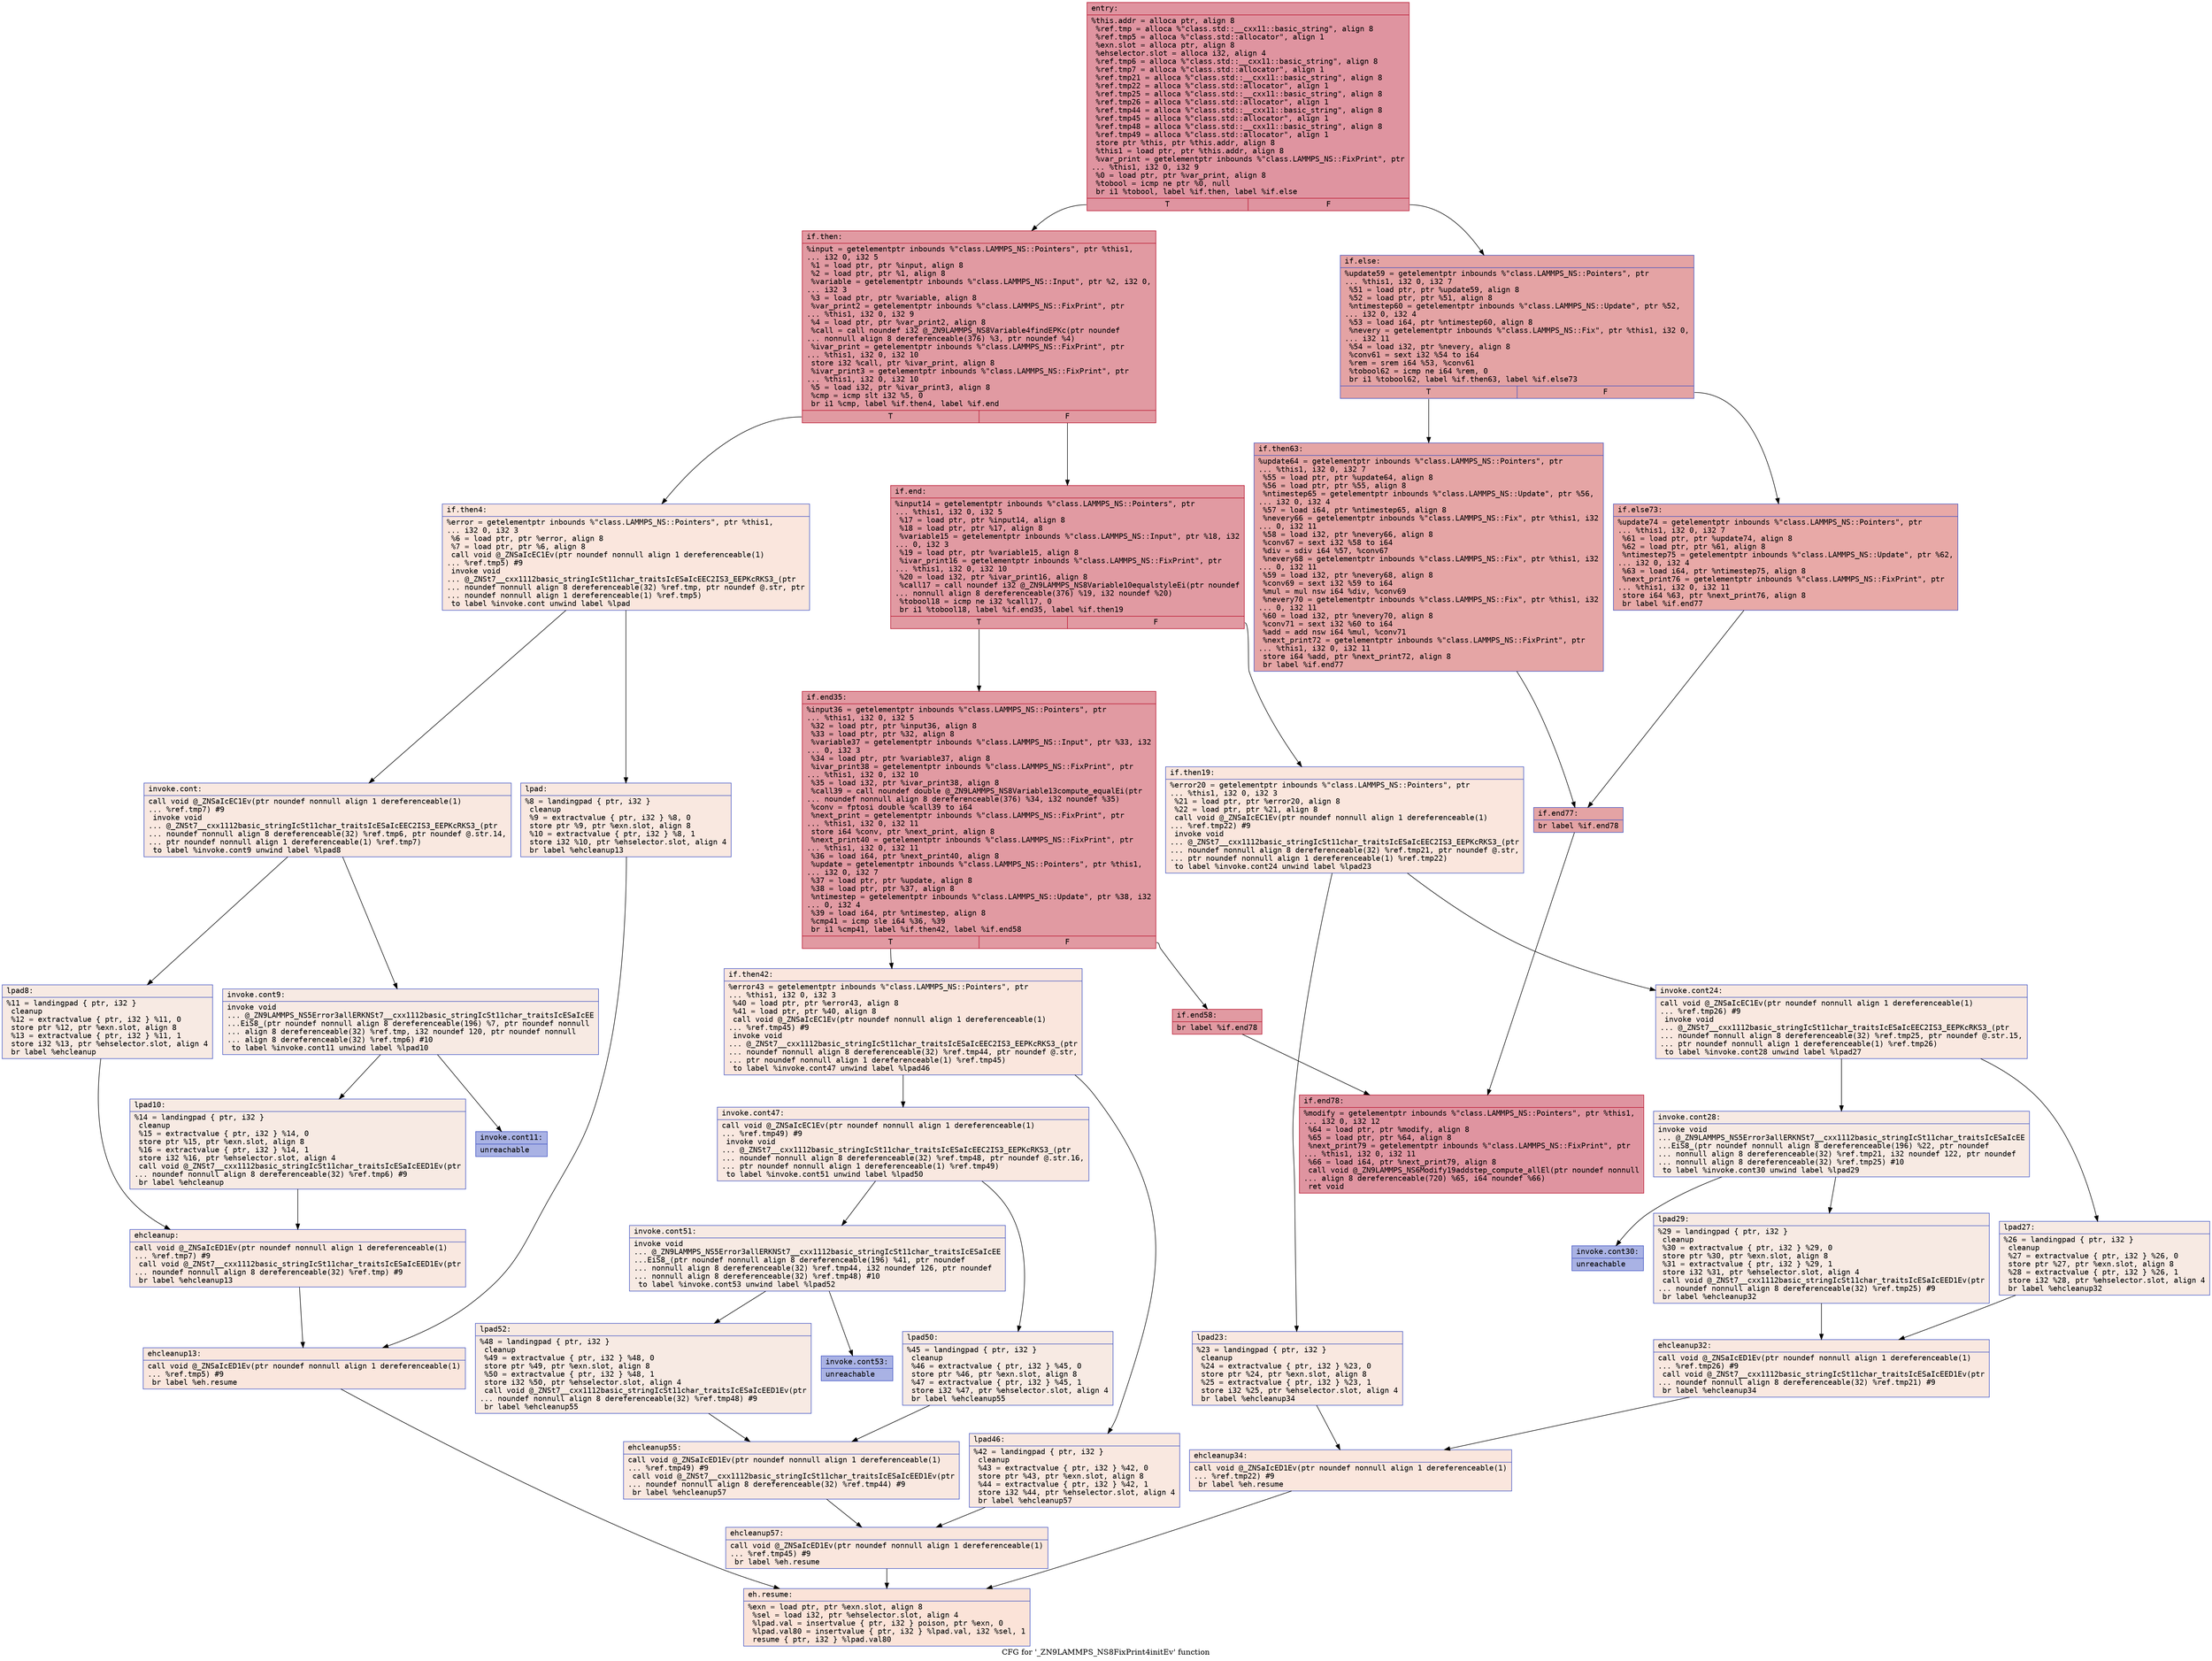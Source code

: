 digraph "CFG for '_ZN9LAMMPS_NS8FixPrint4initEv' function" {
	label="CFG for '_ZN9LAMMPS_NS8FixPrint4initEv' function";

	Node0x56535822afb0 [shape=record,color="#b70d28ff", style=filled, fillcolor="#b70d2870" fontname="Courier",label="{entry:\l|  %this.addr = alloca ptr, align 8\l  %ref.tmp = alloca %\"class.std::__cxx11::basic_string\", align 8\l  %ref.tmp5 = alloca %\"class.std::allocator\", align 1\l  %exn.slot = alloca ptr, align 8\l  %ehselector.slot = alloca i32, align 4\l  %ref.tmp6 = alloca %\"class.std::__cxx11::basic_string\", align 8\l  %ref.tmp7 = alloca %\"class.std::allocator\", align 1\l  %ref.tmp21 = alloca %\"class.std::__cxx11::basic_string\", align 8\l  %ref.tmp22 = alloca %\"class.std::allocator\", align 1\l  %ref.tmp25 = alloca %\"class.std::__cxx11::basic_string\", align 8\l  %ref.tmp26 = alloca %\"class.std::allocator\", align 1\l  %ref.tmp44 = alloca %\"class.std::__cxx11::basic_string\", align 8\l  %ref.tmp45 = alloca %\"class.std::allocator\", align 1\l  %ref.tmp48 = alloca %\"class.std::__cxx11::basic_string\", align 8\l  %ref.tmp49 = alloca %\"class.std::allocator\", align 1\l  store ptr %this, ptr %this.addr, align 8\l  %this1 = load ptr, ptr %this.addr, align 8\l  %var_print = getelementptr inbounds %\"class.LAMMPS_NS::FixPrint\", ptr\l... %this1, i32 0, i32 9\l  %0 = load ptr, ptr %var_print, align 8\l  %tobool = icmp ne ptr %0, null\l  br i1 %tobool, label %if.then, label %if.else\l|{<s0>T|<s1>F}}"];
	Node0x56535822afb0:s0 -> Node0x56535822be40[tooltip="entry -> if.then\nProbability 62.50%" ];
	Node0x56535822afb0:s1 -> Node0x56535822beb0[tooltip="entry -> if.else\nProbability 37.50%" ];
	Node0x56535822be40 [shape=record,color="#b70d28ff", style=filled, fillcolor="#bb1b2c70" fontname="Courier",label="{if.then:\l|  %input = getelementptr inbounds %\"class.LAMMPS_NS::Pointers\", ptr %this1,\l... i32 0, i32 5\l  %1 = load ptr, ptr %input, align 8\l  %2 = load ptr, ptr %1, align 8\l  %variable = getelementptr inbounds %\"class.LAMMPS_NS::Input\", ptr %2, i32 0,\l... i32 3\l  %3 = load ptr, ptr %variable, align 8\l  %var_print2 = getelementptr inbounds %\"class.LAMMPS_NS::FixPrint\", ptr\l... %this1, i32 0, i32 9\l  %4 = load ptr, ptr %var_print2, align 8\l  %call = call noundef i32 @_ZN9LAMMPS_NS8Variable4findEPKc(ptr noundef\l... nonnull align 8 dereferenceable(376) %3, ptr noundef %4)\l  %ivar_print = getelementptr inbounds %\"class.LAMMPS_NS::FixPrint\", ptr\l... %this1, i32 0, i32 10\l  store i32 %call, ptr %ivar_print, align 8\l  %ivar_print3 = getelementptr inbounds %\"class.LAMMPS_NS::FixPrint\", ptr\l... %this1, i32 0, i32 10\l  %5 = load i32, ptr %ivar_print3, align 8\l  %cmp = icmp slt i32 %5, 0\l  br i1 %cmp, label %if.then4, label %if.end\l|{<s0>T|<s1>F}}"];
	Node0x56535822be40:s0 -> Node0x56535822cbd0[tooltip="if.then -> if.then4\nProbability 0.00%" ];
	Node0x56535822be40:s1 -> Node0x56535822cc50[tooltip="if.then -> if.end\nProbability 100.00%" ];
	Node0x56535822cbd0 [shape=record,color="#3d50c3ff", style=filled, fillcolor="#f3c7b170" fontname="Courier",label="{if.then4:\l|  %error = getelementptr inbounds %\"class.LAMMPS_NS::Pointers\", ptr %this1,\l... i32 0, i32 3\l  %6 = load ptr, ptr %error, align 8\l  %7 = load ptr, ptr %6, align 8\l  call void @_ZNSaIcEC1Ev(ptr noundef nonnull align 1 dereferenceable(1)\l... %ref.tmp5) #9\l  invoke void\l... @_ZNSt7__cxx1112basic_stringIcSt11char_traitsIcESaIcEEC2IS3_EEPKcRKS3_(ptr\l... noundef nonnull align 8 dereferenceable(32) %ref.tmp, ptr noundef @.str, ptr\l... noundef nonnull align 1 dereferenceable(1) %ref.tmp5)\l          to label %invoke.cont unwind label %lpad\l}"];
	Node0x56535822cbd0 -> Node0x56535822d0d0[tooltip="if.then4 -> invoke.cont\nProbability 50.00%" ];
	Node0x56535822cbd0 -> Node0x56535822d150[tooltip="if.then4 -> lpad\nProbability 50.00%" ];
	Node0x56535822d0d0 [shape=record,color="#3d50c3ff", style=filled, fillcolor="#f1ccb870" fontname="Courier",label="{invoke.cont:\l|  call void @_ZNSaIcEC1Ev(ptr noundef nonnull align 1 dereferenceable(1)\l... %ref.tmp7) #9\l  invoke void\l... @_ZNSt7__cxx1112basic_stringIcSt11char_traitsIcESaIcEEC2IS3_EEPKcRKS3_(ptr\l... noundef nonnull align 8 dereferenceable(32) %ref.tmp6, ptr noundef @.str.14,\l... ptr noundef nonnull align 1 dereferenceable(1) %ref.tmp7)\l          to label %invoke.cont9 unwind label %lpad8\l}"];
	Node0x56535822d0d0 -> Node0x56535822d470[tooltip="invoke.cont -> invoke.cont9\nProbability 50.00%" ];
	Node0x56535822d0d0 -> Node0x56535822d4c0[tooltip="invoke.cont -> lpad8\nProbability 50.00%" ];
	Node0x56535822d470 [shape=record,color="#3d50c3ff", style=filled, fillcolor="#eed0c070" fontname="Courier",label="{invoke.cont9:\l|  invoke void\l... @_ZN9LAMMPS_NS5Error3allERKNSt7__cxx1112basic_stringIcSt11char_traitsIcESaIcEE\l...EiS8_(ptr noundef nonnull align 8 dereferenceable(196) %7, ptr noundef nonnull\l... align 8 dereferenceable(32) %ref.tmp, i32 noundef 120, ptr noundef nonnull\l... align 8 dereferenceable(32) %ref.tmp6) #10\l          to label %invoke.cont11 unwind label %lpad10\l}"];
	Node0x56535822d470 -> Node0x56535822d420[tooltip="invoke.cont9 -> invoke.cont11\nProbability 0.00%" ];
	Node0x56535822d470 -> Node0x56535822d780[tooltip="invoke.cont9 -> lpad10\nProbability 100.00%" ];
	Node0x56535822d420 [shape=record,color="#3d50c3ff", style=filled, fillcolor="#3d50c370" fontname="Courier",label="{invoke.cont11:\l|  unreachable\l}"];
	Node0x56535822d150 [shape=record,color="#3d50c3ff", style=filled, fillcolor="#f1ccb870" fontname="Courier",label="{lpad:\l|  %8 = landingpad \{ ptr, i32 \}\l          cleanup\l  %9 = extractvalue \{ ptr, i32 \} %8, 0\l  store ptr %9, ptr %exn.slot, align 8\l  %10 = extractvalue \{ ptr, i32 \} %8, 1\l  store i32 %10, ptr %ehselector.slot, align 4\l  br label %ehcleanup13\l}"];
	Node0x56535822d150 -> Node0x56535822dd40[tooltip="lpad -> ehcleanup13\nProbability 100.00%" ];
	Node0x56535822d4c0 [shape=record,color="#3d50c3ff", style=filled, fillcolor="#eed0c070" fontname="Courier",label="{lpad8:\l|  %11 = landingpad \{ ptr, i32 \}\l          cleanup\l  %12 = extractvalue \{ ptr, i32 \} %11, 0\l  store ptr %12, ptr %exn.slot, align 8\l  %13 = extractvalue \{ ptr, i32 \} %11, 1\l  store i32 %13, ptr %ehselector.slot, align 4\l  br label %ehcleanup\l}"];
	Node0x56535822d4c0 -> Node0x56535822e090[tooltip="lpad8 -> ehcleanup\nProbability 100.00%" ];
	Node0x56535822d780 [shape=record,color="#3d50c3ff", style=filled, fillcolor="#eed0c070" fontname="Courier",label="{lpad10:\l|  %14 = landingpad \{ ptr, i32 \}\l          cleanup\l  %15 = extractvalue \{ ptr, i32 \} %14, 0\l  store ptr %15, ptr %exn.slot, align 8\l  %16 = extractvalue \{ ptr, i32 \} %14, 1\l  store i32 %16, ptr %ehselector.slot, align 4\l  call void @_ZNSt7__cxx1112basic_stringIcSt11char_traitsIcESaIcEED1Ev(ptr\l... noundef nonnull align 8 dereferenceable(32) %ref.tmp6) #9\l  br label %ehcleanup\l}"];
	Node0x56535822d780 -> Node0x56535822e090[tooltip="lpad10 -> ehcleanup\nProbability 100.00%" ];
	Node0x56535822e090 [shape=record,color="#3d50c3ff", style=filled, fillcolor="#f1ccb870" fontname="Courier",label="{ehcleanup:\l|  call void @_ZNSaIcED1Ev(ptr noundef nonnull align 1 dereferenceable(1)\l... %ref.tmp7) #9\l  call void @_ZNSt7__cxx1112basic_stringIcSt11char_traitsIcESaIcEED1Ev(ptr\l... noundef nonnull align 8 dereferenceable(32) %ref.tmp) #9\l  br label %ehcleanup13\l}"];
	Node0x56535822e090 -> Node0x56535822dd40[tooltip="ehcleanup -> ehcleanup13\nProbability 100.00%" ];
	Node0x56535822dd40 [shape=record,color="#3d50c3ff", style=filled, fillcolor="#f3c7b170" fontname="Courier",label="{ehcleanup13:\l|  call void @_ZNSaIcED1Ev(ptr noundef nonnull align 1 dereferenceable(1)\l... %ref.tmp5) #9\l  br label %eh.resume\l}"];
	Node0x56535822dd40 -> Node0x56535822e940[tooltip="ehcleanup13 -> eh.resume\nProbability 100.00%" ];
	Node0x56535822cc50 [shape=record,color="#b70d28ff", style=filled, fillcolor="#bb1b2c70" fontname="Courier",label="{if.end:\l|  %input14 = getelementptr inbounds %\"class.LAMMPS_NS::Pointers\", ptr\l... %this1, i32 0, i32 5\l  %17 = load ptr, ptr %input14, align 8\l  %18 = load ptr, ptr %17, align 8\l  %variable15 = getelementptr inbounds %\"class.LAMMPS_NS::Input\", ptr %18, i32\l... 0, i32 3\l  %19 = load ptr, ptr %variable15, align 8\l  %ivar_print16 = getelementptr inbounds %\"class.LAMMPS_NS::FixPrint\", ptr\l... %this1, i32 0, i32 10\l  %20 = load i32, ptr %ivar_print16, align 8\l  %call17 = call noundef i32 @_ZN9LAMMPS_NS8Variable10equalstyleEi(ptr noundef\l... nonnull align 8 dereferenceable(376) %19, i32 noundef %20)\l  %tobool18 = icmp ne i32 %call17, 0\l  br i1 %tobool18, label %if.end35, label %if.then19\l|{<s0>T|<s1>F}}"];
	Node0x56535822cc50:s0 -> Node0x56535822f160[tooltip="if.end -> if.end35\nProbability 100.00%" ];
	Node0x56535822cc50:s1 -> Node0x56535822f1e0[tooltip="if.end -> if.then19\nProbability 0.00%" ];
	Node0x56535822f1e0 [shape=record,color="#3d50c3ff", style=filled, fillcolor="#f3c7b170" fontname="Courier",label="{if.then19:\l|  %error20 = getelementptr inbounds %\"class.LAMMPS_NS::Pointers\", ptr\l... %this1, i32 0, i32 3\l  %21 = load ptr, ptr %error20, align 8\l  %22 = load ptr, ptr %21, align 8\l  call void @_ZNSaIcEC1Ev(ptr noundef nonnull align 1 dereferenceable(1)\l... %ref.tmp22) #9\l  invoke void\l... @_ZNSt7__cxx1112basic_stringIcSt11char_traitsIcESaIcEEC2IS3_EEPKcRKS3_(ptr\l... noundef nonnull align 8 dereferenceable(32) %ref.tmp21, ptr noundef @.str,\l... ptr noundef nonnull align 1 dereferenceable(1) %ref.tmp22)\l          to label %invoke.cont24 unwind label %lpad23\l}"];
	Node0x56535822f1e0 -> Node0x56535822fc70[tooltip="if.then19 -> invoke.cont24\nProbability 50.00%" ];
	Node0x56535822f1e0 -> Node0x56535822fcf0[tooltip="if.then19 -> lpad23\nProbability 50.00%" ];
	Node0x56535822fc70 [shape=record,color="#3d50c3ff", style=filled, fillcolor="#f1ccb870" fontname="Courier",label="{invoke.cont24:\l|  call void @_ZNSaIcEC1Ev(ptr noundef nonnull align 1 dereferenceable(1)\l... %ref.tmp26) #9\l  invoke void\l... @_ZNSt7__cxx1112basic_stringIcSt11char_traitsIcESaIcEEC2IS3_EEPKcRKS3_(ptr\l... noundef nonnull align 8 dereferenceable(32) %ref.tmp25, ptr noundef @.str.15,\l... ptr noundef nonnull align 1 dereferenceable(1) %ref.tmp26)\l          to label %invoke.cont28 unwind label %lpad27\l}"];
	Node0x56535822fc70 -> Node0x565358230070[tooltip="invoke.cont24 -> invoke.cont28\nProbability 50.00%" ];
	Node0x56535822fc70 -> Node0x5653582300c0[tooltip="invoke.cont24 -> lpad27\nProbability 50.00%" ];
	Node0x565358230070 [shape=record,color="#3d50c3ff", style=filled, fillcolor="#eed0c070" fontname="Courier",label="{invoke.cont28:\l|  invoke void\l... @_ZN9LAMMPS_NS5Error3allERKNSt7__cxx1112basic_stringIcSt11char_traitsIcESaIcEE\l...EiS8_(ptr noundef nonnull align 8 dereferenceable(196) %22, ptr noundef\l... nonnull align 8 dereferenceable(32) %ref.tmp21, i32 noundef 122, ptr noundef\l... nonnull align 8 dereferenceable(32) %ref.tmp25) #10\l          to label %invoke.cont30 unwind label %lpad29\l}"];
	Node0x565358230070 -> Node0x565358230020[tooltip="invoke.cont28 -> invoke.cont30\nProbability 0.00%" ];
	Node0x565358230070 -> Node0x5653582303e0[tooltip="invoke.cont28 -> lpad29\nProbability 100.00%" ];
	Node0x565358230020 [shape=record,color="#3d50c3ff", style=filled, fillcolor="#3d50c370" fontname="Courier",label="{invoke.cont30:\l|  unreachable\l}"];
	Node0x56535822fcf0 [shape=record,color="#3d50c3ff", style=filled, fillcolor="#f1ccb870" fontname="Courier",label="{lpad23:\l|  %23 = landingpad \{ ptr, i32 \}\l          cleanup\l  %24 = extractvalue \{ ptr, i32 \} %23, 0\l  store ptr %24, ptr %exn.slot, align 8\l  %25 = extractvalue \{ ptr, i32 \} %23, 1\l  store i32 %25, ptr %ehselector.slot, align 4\l  br label %ehcleanup34\l}"];
	Node0x56535822fcf0 -> Node0x5653582309a0[tooltip="lpad23 -> ehcleanup34\nProbability 100.00%" ];
	Node0x5653582300c0 [shape=record,color="#3d50c3ff", style=filled, fillcolor="#eed0c070" fontname="Courier",label="{lpad27:\l|  %26 = landingpad \{ ptr, i32 \}\l          cleanup\l  %27 = extractvalue \{ ptr, i32 \} %26, 0\l  store ptr %27, ptr %exn.slot, align 8\l  %28 = extractvalue \{ ptr, i32 \} %26, 1\l  store i32 %28, ptr %ehselector.slot, align 4\l  br label %ehcleanup32\l}"];
	Node0x5653582300c0 -> Node0x565358230cf0[tooltip="lpad27 -> ehcleanup32\nProbability 100.00%" ];
	Node0x5653582303e0 [shape=record,color="#3d50c3ff", style=filled, fillcolor="#eed0c070" fontname="Courier",label="{lpad29:\l|  %29 = landingpad \{ ptr, i32 \}\l          cleanup\l  %30 = extractvalue \{ ptr, i32 \} %29, 0\l  store ptr %30, ptr %exn.slot, align 8\l  %31 = extractvalue \{ ptr, i32 \} %29, 1\l  store i32 %31, ptr %ehselector.slot, align 4\l  call void @_ZNSt7__cxx1112basic_stringIcSt11char_traitsIcESaIcEED1Ev(ptr\l... noundef nonnull align 8 dereferenceable(32) %ref.tmp25) #9\l  br label %ehcleanup32\l}"];
	Node0x5653582303e0 -> Node0x565358230cf0[tooltip="lpad29 -> ehcleanup32\nProbability 100.00%" ];
	Node0x565358230cf0 [shape=record,color="#3d50c3ff", style=filled, fillcolor="#f1ccb870" fontname="Courier",label="{ehcleanup32:\l|  call void @_ZNSaIcED1Ev(ptr noundef nonnull align 1 dereferenceable(1)\l... %ref.tmp26) #9\l  call void @_ZNSt7__cxx1112basic_stringIcSt11char_traitsIcESaIcEED1Ev(ptr\l... noundef nonnull align 8 dereferenceable(32) %ref.tmp21) #9\l  br label %ehcleanup34\l}"];
	Node0x565358230cf0 -> Node0x5653582309a0[tooltip="ehcleanup32 -> ehcleanup34\nProbability 100.00%" ];
	Node0x5653582309a0 [shape=record,color="#3d50c3ff", style=filled, fillcolor="#f3c7b170" fontname="Courier",label="{ehcleanup34:\l|  call void @_ZNSaIcED1Ev(ptr noundef nonnull align 1 dereferenceable(1)\l... %ref.tmp22) #9\l  br label %eh.resume\l}"];
	Node0x5653582309a0 -> Node0x56535822e940[tooltip="ehcleanup34 -> eh.resume\nProbability 100.00%" ];
	Node0x56535822f160 [shape=record,color="#b70d28ff", style=filled, fillcolor="#bb1b2c70" fontname="Courier",label="{if.end35:\l|  %input36 = getelementptr inbounds %\"class.LAMMPS_NS::Pointers\", ptr\l... %this1, i32 0, i32 5\l  %32 = load ptr, ptr %input36, align 8\l  %33 = load ptr, ptr %32, align 8\l  %variable37 = getelementptr inbounds %\"class.LAMMPS_NS::Input\", ptr %33, i32\l... 0, i32 3\l  %34 = load ptr, ptr %variable37, align 8\l  %ivar_print38 = getelementptr inbounds %\"class.LAMMPS_NS::FixPrint\", ptr\l... %this1, i32 0, i32 10\l  %35 = load i32, ptr %ivar_print38, align 8\l  %call39 = call noundef double @_ZN9LAMMPS_NS8Variable13compute_equalEi(ptr\l... noundef nonnull align 8 dereferenceable(376) %34, i32 noundef %35)\l  %conv = fptosi double %call39 to i64\l  %next_print = getelementptr inbounds %\"class.LAMMPS_NS::FixPrint\", ptr\l... %this1, i32 0, i32 11\l  store i64 %conv, ptr %next_print, align 8\l  %next_print40 = getelementptr inbounds %\"class.LAMMPS_NS::FixPrint\", ptr\l... %this1, i32 0, i32 11\l  %36 = load i64, ptr %next_print40, align 8\l  %update = getelementptr inbounds %\"class.LAMMPS_NS::Pointers\", ptr %this1,\l... i32 0, i32 7\l  %37 = load ptr, ptr %update, align 8\l  %38 = load ptr, ptr %37, align 8\l  %ntimestep = getelementptr inbounds %\"class.LAMMPS_NS::Update\", ptr %38, i32\l... 0, i32 4\l  %39 = load i64, ptr %ntimestep, align 8\l  %cmp41 = icmp sle i64 %36, %39\l  br i1 %cmp41, label %if.then42, label %if.end58\l|{<s0>T|<s1>F}}"];
	Node0x56535822f160:s0 -> Node0x5653582323f0[tooltip="if.end35 -> if.then42\nProbability 0.00%" ];
	Node0x56535822f160:s1 -> Node0x565358232470[tooltip="if.end35 -> if.end58\nProbability 100.00%" ];
	Node0x5653582323f0 [shape=record,color="#3d50c3ff", style=filled, fillcolor="#f3c7b170" fontname="Courier",label="{if.then42:\l|  %error43 = getelementptr inbounds %\"class.LAMMPS_NS::Pointers\", ptr\l... %this1, i32 0, i32 3\l  %40 = load ptr, ptr %error43, align 8\l  %41 = load ptr, ptr %40, align 8\l  call void @_ZNSaIcEC1Ev(ptr noundef nonnull align 1 dereferenceable(1)\l... %ref.tmp45) #9\l  invoke void\l... @_ZNSt7__cxx1112basic_stringIcSt11char_traitsIcESaIcEEC2IS3_EEPKcRKS3_(ptr\l... noundef nonnull align 8 dereferenceable(32) %ref.tmp44, ptr noundef @.str,\l... ptr noundef nonnull align 1 dereferenceable(1) %ref.tmp45)\l          to label %invoke.cont47 unwind label %lpad46\l}"];
	Node0x5653582323f0 -> Node0x565358232900[tooltip="if.then42 -> invoke.cont47\nProbability 50.00%" ];
	Node0x5653582323f0 -> Node0x565358232980[tooltip="if.then42 -> lpad46\nProbability 50.00%" ];
	Node0x565358232900 [shape=record,color="#3d50c3ff", style=filled, fillcolor="#f1ccb870" fontname="Courier",label="{invoke.cont47:\l|  call void @_ZNSaIcEC1Ev(ptr noundef nonnull align 1 dereferenceable(1)\l... %ref.tmp49) #9\l  invoke void\l... @_ZNSt7__cxx1112basic_stringIcSt11char_traitsIcESaIcEEC2IS3_EEPKcRKS3_(ptr\l... noundef nonnull align 8 dereferenceable(32) %ref.tmp48, ptr noundef @.str.16,\l... ptr noundef nonnull align 1 dereferenceable(1) %ref.tmp49)\l          to label %invoke.cont51 unwind label %lpad50\l}"];
	Node0x565358232900 -> Node0x565358232ca0[tooltip="invoke.cont47 -> invoke.cont51\nProbability 50.00%" ];
	Node0x565358232900 -> Node0x565358232cf0[tooltip="invoke.cont47 -> lpad50\nProbability 50.00%" ];
	Node0x565358232ca0 [shape=record,color="#3d50c3ff", style=filled, fillcolor="#eed0c070" fontname="Courier",label="{invoke.cont51:\l|  invoke void\l... @_ZN9LAMMPS_NS5Error3allERKNSt7__cxx1112basic_stringIcSt11char_traitsIcESaIcEE\l...EiS8_(ptr noundef nonnull align 8 dereferenceable(196) %41, ptr noundef\l... nonnull align 8 dereferenceable(32) %ref.tmp44, i32 noundef 126, ptr noundef\l... nonnull align 8 dereferenceable(32) %ref.tmp48) #10\l          to label %invoke.cont53 unwind label %lpad52\l}"];
	Node0x565358232ca0 -> Node0x565358232c50[tooltip="invoke.cont51 -> invoke.cont53\nProbability 0.00%" ];
	Node0x565358232ca0 -> Node0x565358233010[tooltip="invoke.cont51 -> lpad52\nProbability 100.00%" ];
	Node0x565358232c50 [shape=record,color="#3d50c3ff", style=filled, fillcolor="#3d50c370" fontname="Courier",label="{invoke.cont53:\l|  unreachable\l}"];
	Node0x565358232980 [shape=record,color="#3d50c3ff", style=filled, fillcolor="#f1ccb870" fontname="Courier",label="{lpad46:\l|  %42 = landingpad \{ ptr, i32 \}\l          cleanup\l  %43 = extractvalue \{ ptr, i32 \} %42, 0\l  store ptr %43, ptr %exn.slot, align 8\l  %44 = extractvalue \{ ptr, i32 \} %42, 1\l  store i32 %44, ptr %ehselector.slot, align 4\l  br label %ehcleanup57\l}"];
	Node0x565358232980 -> Node0x5653582335d0[tooltip="lpad46 -> ehcleanup57\nProbability 100.00%" ];
	Node0x565358232cf0 [shape=record,color="#3d50c3ff", style=filled, fillcolor="#eed0c070" fontname="Courier",label="{lpad50:\l|  %45 = landingpad \{ ptr, i32 \}\l          cleanup\l  %46 = extractvalue \{ ptr, i32 \} %45, 0\l  store ptr %46, ptr %exn.slot, align 8\l  %47 = extractvalue \{ ptr, i32 \} %45, 1\l  store i32 %47, ptr %ehselector.slot, align 4\l  br label %ehcleanup55\l}"];
	Node0x565358232cf0 -> Node0x565358234130[tooltip="lpad50 -> ehcleanup55\nProbability 100.00%" ];
	Node0x565358233010 [shape=record,color="#3d50c3ff", style=filled, fillcolor="#eed0c070" fontname="Courier",label="{lpad52:\l|  %48 = landingpad \{ ptr, i32 \}\l          cleanup\l  %49 = extractvalue \{ ptr, i32 \} %48, 0\l  store ptr %49, ptr %exn.slot, align 8\l  %50 = extractvalue \{ ptr, i32 \} %48, 1\l  store i32 %50, ptr %ehselector.slot, align 4\l  call void @_ZNSt7__cxx1112basic_stringIcSt11char_traitsIcESaIcEED1Ev(ptr\l... noundef nonnull align 8 dereferenceable(32) %ref.tmp48) #9\l  br label %ehcleanup55\l}"];
	Node0x565358233010 -> Node0x565358234130[tooltip="lpad52 -> ehcleanup55\nProbability 100.00%" ];
	Node0x565358234130 [shape=record,color="#3d50c3ff", style=filled, fillcolor="#f1ccb870" fontname="Courier",label="{ehcleanup55:\l|  call void @_ZNSaIcED1Ev(ptr noundef nonnull align 1 dereferenceable(1)\l... %ref.tmp49) #9\l  call void @_ZNSt7__cxx1112basic_stringIcSt11char_traitsIcESaIcEED1Ev(ptr\l... noundef nonnull align 8 dereferenceable(32) %ref.tmp44) #9\l  br label %ehcleanup57\l}"];
	Node0x565358234130 -> Node0x5653582335d0[tooltip="ehcleanup55 -> ehcleanup57\nProbability 100.00%" ];
	Node0x5653582335d0 [shape=record,color="#3d50c3ff", style=filled, fillcolor="#f3c7b170" fontname="Courier",label="{ehcleanup57:\l|  call void @_ZNSaIcED1Ev(ptr noundef nonnull align 1 dereferenceable(1)\l... %ref.tmp45) #9\l  br label %eh.resume\l}"];
	Node0x5653582335d0 -> Node0x56535822e940[tooltip="ehcleanup57 -> eh.resume\nProbability 100.00%" ];
	Node0x565358232470 [shape=record,color="#b70d28ff", style=filled, fillcolor="#bb1b2c70" fontname="Courier",label="{if.end58:\l|  br label %if.end78\l}"];
	Node0x565358232470 -> Node0x565358234a50[tooltip="if.end58 -> if.end78\nProbability 100.00%" ];
	Node0x56535822beb0 [shape=record,color="#3d50c3ff", style=filled, fillcolor="#c32e3170" fontname="Courier",label="{if.else:\l|  %update59 = getelementptr inbounds %\"class.LAMMPS_NS::Pointers\", ptr\l... %this1, i32 0, i32 7\l  %51 = load ptr, ptr %update59, align 8\l  %52 = load ptr, ptr %51, align 8\l  %ntimestep60 = getelementptr inbounds %\"class.LAMMPS_NS::Update\", ptr %52,\l... i32 0, i32 4\l  %53 = load i64, ptr %ntimestep60, align 8\l  %nevery = getelementptr inbounds %\"class.LAMMPS_NS::Fix\", ptr %this1, i32 0,\l... i32 11\l  %54 = load i32, ptr %nevery, align 8\l  %conv61 = sext i32 %54 to i64\l  %rem = srem i64 %53, %conv61\l  %tobool62 = icmp ne i64 %rem, 0\l  br i1 %tobool62, label %if.then63, label %if.else73\l|{<s0>T|<s1>F}}"];
	Node0x56535822beb0:s0 -> Node0x5653582351e0[tooltip="if.else -> if.then63\nProbability 62.50%" ];
	Node0x56535822beb0:s1 -> Node0x565358235260[tooltip="if.else -> if.else73\nProbability 37.50%" ];
	Node0x5653582351e0 [shape=record,color="#3d50c3ff", style=filled, fillcolor="#c5333470" fontname="Courier",label="{if.then63:\l|  %update64 = getelementptr inbounds %\"class.LAMMPS_NS::Pointers\", ptr\l... %this1, i32 0, i32 7\l  %55 = load ptr, ptr %update64, align 8\l  %56 = load ptr, ptr %55, align 8\l  %ntimestep65 = getelementptr inbounds %\"class.LAMMPS_NS::Update\", ptr %56,\l... i32 0, i32 4\l  %57 = load i64, ptr %ntimestep65, align 8\l  %nevery66 = getelementptr inbounds %\"class.LAMMPS_NS::Fix\", ptr %this1, i32\l... 0, i32 11\l  %58 = load i32, ptr %nevery66, align 8\l  %conv67 = sext i32 %58 to i64\l  %div = sdiv i64 %57, %conv67\l  %nevery68 = getelementptr inbounds %\"class.LAMMPS_NS::Fix\", ptr %this1, i32\l... 0, i32 11\l  %59 = load i32, ptr %nevery68, align 8\l  %conv69 = sext i32 %59 to i64\l  %mul = mul nsw i64 %div, %conv69\l  %nevery70 = getelementptr inbounds %\"class.LAMMPS_NS::Fix\", ptr %this1, i32\l... 0, i32 11\l  %60 = load i32, ptr %nevery70, align 8\l  %conv71 = sext i32 %60 to i64\l  %add = add nsw i64 %mul, %conv71\l  %next_print72 = getelementptr inbounds %\"class.LAMMPS_NS::FixPrint\", ptr\l... %this1, i32 0, i32 11\l  store i64 %add, ptr %next_print72, align 8\l  br label %if.end77\l}"];
	Node0x5653582351e0 -> Node0x56535822f610[tooltip="if.then63 -> if.end77\nProbability 100.00%" ];
	Node0x565358235260 [shape=record,color="#3d50c3ff", style=filled, fillcolor="#ca3b3770" fontname="Courier",label="{if.else73:\l|  %update74 = getelementptr inbounds %\"class.LAMMPS_NS::Pointers\", ptr\l... %this1, i32 0, i32 7\l  %61 = load ptr, ptr %update74, align 8\l  %62 = load ptr, ptr %61, align 8\l  %ntimestep75 = getelementptr inbounds %\"class.LAMMPS_NS::Update\", ptr %62,\l... i32 0, i32 4\l  %63 = load i64, ptr %ntimestep75, align 8\l  %next_print76 = getelementptr inbounds %\"class.LAMMPS_NS::FixPrint\", ptr\l... %this1, i32 0, i32 11\l  store i64 %63, ptr %next_print76, align 8\l  br label %if.end77\l}"];
	Node0x565358235260 -> Node0x56535822f610[tooltip="if.else73 -> if.end77\nProbability 100.00%" ];
	Node0x56535822f610 [shape=record,color="#3d50c3ff", style=filled, fillcolor="#c32e3170" fontname="Courier",label="{if.end77:\l|  br label %if.end78\l}"];
	Node0x56535822f610 -> Node0x565358234a50[tooltip="if.end77 -> if.end78\nProbability 100.00%" ];
	Node0x565358234a50 [shape=record,color="#b70d28ff", style=filled, fillcolor="#b70d2870" fontname="Courier",label="{if.end78:\l|  %modify = getelementptr inbounds %\"class.LAMMPS_NS::Pointers\", ptr %this1,\l... i32 0, i32 12\l  %64 = load ptr, ptr %modify, align 8\l  %65 = load ptr, ptr %64, align 8\l  %next_print79 = getelementptr inbounds %\"class.LAMMPS_NS::FixPrint\", ptr\l... %this1, i32 0, i32 11\l  %66 = load i64, ptr %next_print79, align 8\l  call void @_ZN9LAMMPS_NS6Modify19addstep_compute_allEl(ptr noundef nonnull\l... align 8 dereferenceable(720) %65, i64 noundef %66)\l  ret void\l}"];
	Node0x56535822e940 [shape=record,color="#3d50c3ff", style=filled, fillcolor="#f6bfa670" fontname="Courier",label="{eh.resume:\l|  %exn = load ptr, ptr %exn.slot, align 8\l  %sel = load i32, ptr %ehselector.slot, align 4\l  %lpad.val = insertvalue \{ ptr, i32 \} poison, ptr %exn, 0\l  %lpad.val80 = insertvalue \{ ptr, i32 \} %lpad.val, i32 %sel, 1\l  resume \{ ptr, i32 \} %lpad.val80\l}"];
}
